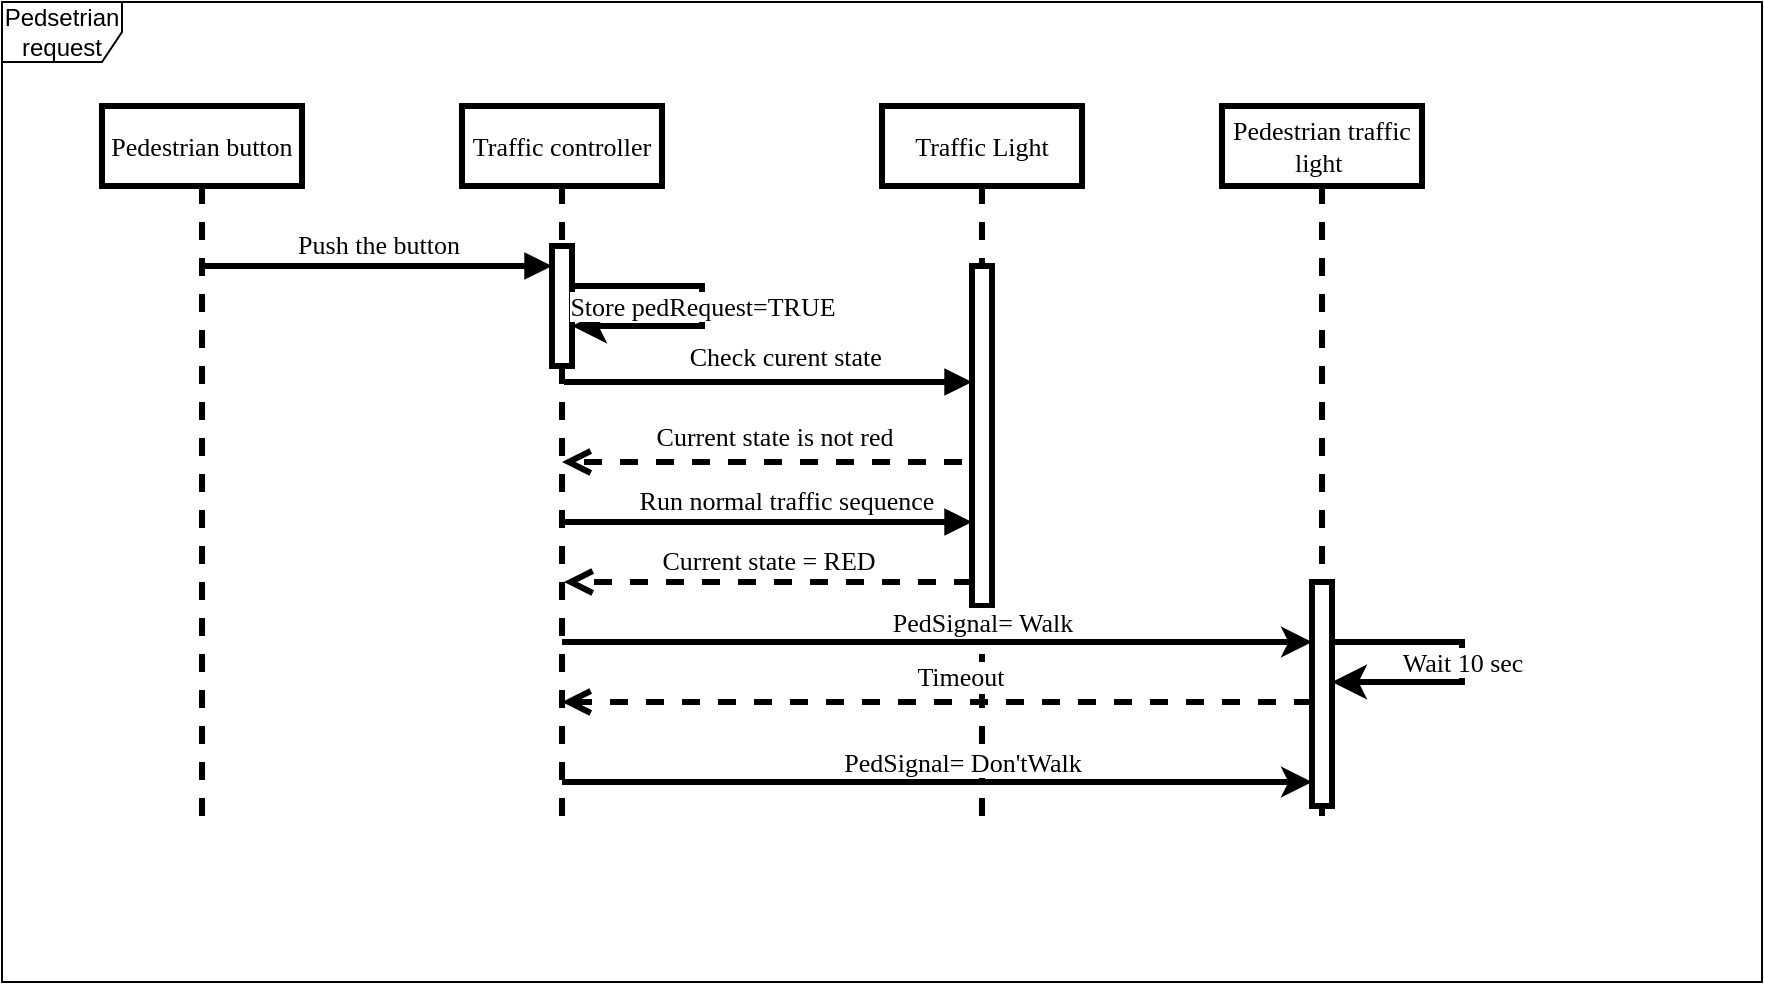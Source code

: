 <mxfile version="27.0.9">
  <diagram id="yI9ZZASbAn16jp6NPaLR" name="Page-1">
    <mxGraphModel dx="2066" dy="1209" grid="1" gridSize="10" guides="1" tooltips="1" connect="1" arrows="1" fold="1" page="1" pageScale="1" pageWidth="850" pageHeight="1100" math="0" shadow="0">
      <root>
        <mxCell id="0" />
        <mxCell id="1" parent="0" />
        <mxCell id="lDKAaXiZkHhvnIylQJ-8-1" value="Pedestrian button" style="shape=umlLifeline;perimeter=lifelinePerimeter;whiteSpace=wrap;html=1;container=0;dropTarget=0;collapsible=0;recursiveResize=0;outlineConnect=0;portConstraint=eastwest;newEdgeStyle={&quot;edgeStyle&quot;:&quot;elbowEdgeStyle&quot;,&quot;elbow&quot;:&quot;vertical&quot;,&quot;curved&quot;:0,&quot;rounded&quot;:0};strokeWidth=3;fontFamily=Times New Roman;fontSize=13;" vertex="1" parent="1">
          <mxGeometry x="320" y="202" width="100" height="358" as="geometry" />
        </mxCell>
        <mxCell id="lDKAaXiZkHhvnIylQJ-8-2" value="Traffic controller" style="shape=umlLifeline;perimeter=lifelinePerimeter;whiteSpace=wrap;html=1;container=0;dropTarget=0;collapsible=0;recursiveResize=0;outlineConnect=0;portConstraint=eastwest;newEdgeStyle={&quot;edgeStyle&quot;:&quot;elbowEdgeStyle&quot;,&quot;elbow&quot;:&quot;vertical&quot;,&quot;curved&quot;:0,&quot;rounded&quot;:0};strokeWidth=3;fontFamily=Times New Roman;fontSize=13;" vertex="1" parent="1">
          <mxGeometry x="500" y="202" width="100" height="358" as="geometry" />
        </mxCell>
        <mxCell id="lDKAaXiZkHhvnIylQJ-8-3" value="" style="html=1;points=[];perimeter=orthogonalPerimeter;outlineConnect=0;targetShapes=umlLifeline;portConstraint=eastwest;newEdgeStyle={&quot;edgeStyle&quot;:&quot;elbowEdgeStyle&quot;,&quot;elbow&quot;:&quot;vertical&quot;,&quot;curved&quot;:0,&quot;rounded&quot;:0};strokeWidth=3;fontFamily=Times New Roman;fontSize=13;" vertex="1" parent="lDKAaXiZkHhvnIylQJ-8-2">
          <mxGeometry x="45" y="70" width="10" height="60" as="geometry" />
        </mxCell>
        <mxCell id="lDKAaXiZkHhvnIylQJ-8-21" value="" style="edgeStyle=elbowEdgeStyle;elbow=horizontal;endArrow=classic;html=1;curved=0;rounded=0;endSize=8;startSize=8;fontSize=13;fontFamily=Times New Roman;strokeWidth=3;" edge="1" parent="lDKAaXiZkHhvnIylQJ-8-2" source="lDKAaXiZkHhvnIylQJ-8-3" target="lDKAaXiZkHhvnIylQJ-8-3">
          <mxGeometry width="50" height="50" relative="1" as="geometry">
            <mxPoint x="60" y="78" as="sourcePoint" />
            <mxPoint x="130" y="118" as="targetPoint" />
            <Array as="points">
              <mxPoint x="120" y="100" />
            </Array>
          </mxGeometry>
        </mxCell>
        <mxCell id="lDKAaXiZkHhvnIylQJ-8-23" value="Store pedRequest=TRUE" style="edgeLabel;html=1;align=center;verticalAlign=middle;resizable=0;points=[];fontSize=13;fontFamily=Times New Roman;" vertex="1" connectable="0" parent="lDKAaXiZkHhvnIylQJ-8-21">
          <mxGeometry relative="1" as="geometry">
            <mxPoint as="offset" />
          </mxGeometry>
        </mxCell>
        <mxCell id="lDKAaXiZkHhvnIylQJ-8-4" value="Push the button" style="html=1;verticalAlign=bottom;endArrow=block;edgeStyle=elbowEdgeStyle;elbow=vertical;curved=0;rounded=0;strokeWidth=3;fontFamily=Times New Roman;fontSize=13;" edge="1" parent="1" source="lDKAaXiZkHhvnIylQJ-8-1" target="lDKAaXiZkHhvnIylQJ-8-3">
          <mxGeometry relative="1" as="geometry">
            <mxPoint x="375" y="282" as="sourcePoint" />
            <Array as="points">
              <mxPoint x="460" y="282" />
            </Array>
          </mxGeometry>
        </mxCell>
        <mxCell id="lDKAaXiZkHhvnIylQJ-8-5" value="Traffic Light" style="shape=umlLifeline;perimeter=lifelinePerimeter;whiteSpace=wrap;html=1;container=0;dropTarget=0;collapsible=0;recursiveResize=0;outlineConnect=0;portConstraint=eastwest;newEdgeStyle={&quot;edgeStyle&quot;:&quot;elbowEdgeStyle&quot;,&quot;elbow&quot;:&quot;vertical&quot;,&quot;curved&quot;:0,&quot;rounded&quot;:0};strokeWidth=3;fontFamily=Times New Roman;fontSize=13;" vertex="1" parent="1">
          <mxGeometry x="710" y="202" width="100" height="358" as="geometry" />
        </mxCell>
        <mxCell id="lDKAaXiZkHhvnIylQJ-8-6" value="" style="html=1;points=[];perimeter=orthogonalPerimeter;outlineConnect=0;targetShapes=umlLifeline;portConstraint=eastwest;newEdgeStyle={&quot;edgeStyle&quot;:&quot;elbowEdgeStyle&quot;,&quot;elbow&quot;:&quot;vertical&quot;,&quot;curved&quot;:0,&quot;rounded&quot;:0};strokeWidth=3;fontFamily=Times New Roman;fontSize=13;" vertex="1" parent="lDKAaXiZkHhvnIylQJ-8-5">
          <mxGeometry x="45" y="80" width="10" height="170" as="geometry" />
        </mxCell>
        <mxCell id="lDKAaXiZkHhvnIylQJ-8-7" value="Check curent state&amp;nbsp;" style="html=1;verticalAlign=bottom;endArrow=block;edgeStyle=elbowEdgeStyle;elbow=vertical;curved=0;rounded=0;strokeWidth=3;fontFamily=Times New Roman;fontSize=13;" edge="1" parent="1" source="lDKAaXiZkHhvnIylQJ-8-2">
          <mxGeometry x="0.099" y="2" relative="1" as="geometry">
            <mxPoint x="551" y="240" as="sourcePoint" />
            <Array as="points">
              <mxPoint x="599" y="340" />
              <mxPoint x="819" y="280" />
            </Array>
            <mxPoint x="755" y="340" as="targetPoint" />
            <mxPoint as="offset" />
          </mxGeometry>
        </mxCell>
        <mxCell id="lDKAaXiZkHhvnIylQJ-8-8" value="Current state = RED" style="html=1;verticalAlign=bottom;endArrow=open;dashed=1;endSize=8;edgeStyle=elbowEdgeStyle;elbow=vertical;curved=0;rounded=0;strokeWidth=3;fontFamily=Times New Roman;fontSize=13;" edge="1" parent="1" source="lDKAaXiZkHhvnIylQJ-8-6" target="lDKAaXiZkHhvnIylQJ-8-2">
          <mxGeometry relative="1" as="geometry">
            <mxPoint x="570" y="440" as="targetPoint" />
            <Array as="points">
              <mxPoint x="665" y="440" />
            </Array>
            <mxPoint x="740" y="440" as="sourcePoint" />
          </mxGeometry>
        </mxCell>
        <mxCell id="lDKAaXiZkHhvnIylQJ-8-9" value="Pedestrian traffic light&amp;nbsp;" style="shape=umlLifeline;perimeter=lifelinePerimeter;whiteSpace=wrap;html=1;container=0;dropTarget=0;collapsible=0;recursiveResize=0;outlineConnect=0;portConstraint=eastwest;newEdgeStyle={&quot;edgeStyle&quot;:&quot;elbowEdgeStyle&quot;,&quot;elbow&quot;:&quot;vertical&quot;,&quot;curved&quot;:0,&quot;rounded&quot;:0};strokeWidth=3;fontFamily=Times New Roman;fontSize=13;" vertex="1" parent="1">
          <mxGeometry x="880" y="202" width="100" height="358" as="geometry" />
        </mxCell>
        <mxCell id="lDKAaXiZkHhvnIylQJ-8-10" value="" style="html=1;points=[];perimeter=orthogonalPerimeter;outlineConnect=0;targetShapes=umlLifeline;portConstraint=eastwest;newEdgeStyle={&quot;edgeStyle&quot;:&quot;elbowEdgeStyle&quot;,&quot;elbow&quot;:&quot;vertical&quot;,&quot;curved&quot;:0,&quot;rounded&quot;:0};strokeWidth=3;fontFamily=Times New Roman;fontSize=13;" vertex="1" parent="lDKAaXiZkHhvnIylQJ-8-9">
          <mxGeometry x="45" y="238" width="10" height="112" as="geometry" />
        </mxCell>
        <mxCell id="lDKAaXiZkHhvnIylQJ-8-11" value="Run normal traffic sequence" style="html=1;verticalAlign=bottom;endArrow=block;edgeStyle=elbowEdgeStyle;elbow=vertical;curved=0;rounded=0;strokeWidth=3;fontFamily=Times New Roman;fontSize=13;" edge="1" parent="1" target="lDKAaXiZkHhvnIylQJ-8-6">
          <mxGeometry x="0.089" relative="1" as="geometry">
            <mxPoint x="551" y="410" as="sourcePoint" />
            <Array as="points">
              <mxPoint x="630" y="410" />
              <mxPoint x="810" y="490" />
              <mxPoint x="638" y="390" />
            </Array>
            <mxPoint x="750" y="410" as="targetPoint" />
            <mxPoint as="offset" />
          </mxGeometry>
        </mxCell>
        <mxCell id="lDKAaXiZkHhvnIylQJ-8-12" value="Current state is not red" style="html=1;verticalAlign=bottom;endArrow=open;dashed=1;endSize=8;edgeStyle=elbowEdgeStyle;elbow=vertical;curved=0;rounded=0;strokeWidth=3;fontFamily=Times New Roman;fontSize=13;" edge="1" parent="1">
          <mxGeometry x="-0.059" y="-2" relative="1" as="geometry">
            <mxPoint x="550" y="380" as="targetPoint" />
            <Array as="points">
              <mxPoint x="660" y="380" />
            </Array>
            <mxPoint x="750" y="380" as="sourcePoint" />
            <mxPoint as="offset" />
          </mxGeometry>
        </mxCell>
        <mxCell id="lDKAaXiZkHhvnIylQJ-8-17" value="" style="endArrow=classic;html=1;rounded=0;fontFamily=Times New Roman;fontSize=13;strokeWidth=3;" edge="1" parent="1">
          <mxGeometry width="50" height="50" relative="1" as="geometry">
            <mxPoint x="550" y="470" as="sourcePoint" />
            <mxPoint x="925" y="470" as="targetPoint" />
          </mxGeometry>
        </mxCell>
        <mxCell id="lDKAaXiZkHhvnIylQJ-8-18" value="PedSignal= Walk" style="edgeLabel;html=1;align=center;verticalAlign=middle;resizable=0;points=[];fontFamily=Times New Roman;fontSize=13;" vertex="1" connectable="0" parent="lDKAaXiZkHhvnIylQJ-8-17">
          <mxGeometry x="0.009" y="1" relative="1" as="geometry">
            <mxPoint x="21" y="-9" as="offset" />
          </mxGeometry>
        </mxCell>
        <mxCell id="lDKAaXiZkHhvnIylQJ-8-24" value="" style="edgeStyle=elbowEdgeStyle;elbow=horizontal;endArrow=classic;html=1;curved=0;rounded=0;endSize=8;startSize=8;fontSize=13;fontFamily=Times New Roman;strokeWidth=3;" edge="1" parent="1">
          <mxGeometry width="50" height="50" relative="1" as="geometry">
            <mxPoint x="935" y="470" as="sourcePoint" />
            <mxPoint x="935" y="490" as="targetPoint" />
            <Array as="points">
              <mxPoint x="1000" y="480" />
            </Array>
          </mxGeometry>
        </mxCell>
        <mxCell id="lDKAaXiZkHhvnIylQJ-8-25" value="Wait 10 sec" style="edgeLabel;html=1;align=center;verticalAlign=middle;resizable=0;points=[];fontSize=13;fontFamily=Times New Roman;" vertex="1" connectable="0" parent="lDKAaXiZkHhvnIylQJ-8-24">
          <mxGeometry relative="1" as="geometry">
            <mxPoint as="offset" />
          </mxGeometry>
        </mxCell>
        <mxCell id="lDKAaXiZkHhvnIylQJ-8-26" value="Timeout" style="html=1;verticalAlign=bottom;endArrow=open;dashed=1;endSize=8;edgeStyle=elbowEdgeStyle;elbow=vertical;curved=0;rounded=0;strokeWidth=3;fontFamily=Times New Roman;fontSize=13;" edge="1" parent="1">
          <mxGeometry x="-0.059" y="-2" relative="1" as="geometry">
            <mxPoint x="550" y="500" as="targetPoint" />
            <Array as="points">
              <mxPoint x="600" y="500" />
            </Array>
            <mxPoint x="925" y="500" as="sourcePoint" />
            <mxPoint as="offset" />
          </mxGeometry>
        </mxCell>
        <mxCell id="lDKAaXiZkHhvnIylQJ-8-27" value="" style="endArrow=classic;html=1;rounded=0;fontFamily=Times New Roman;fontSize=13;strokeWidth=3;" edge="1" parent="1">
          <mxGeometry width="50" height="50" relative="1" as="geometry">
            <mxPoint x="550" y="540" as="sourcePoint" />
            <mxPoint x="925" y="540" as="targetPoint" />
          </mxGeometry>
        </mxCell>
        <mxCell id="lDKAaXiZkHhvnIylQJ-8-28" value="PedSignal= Don&#39;tWalk" style="edgeLabel;html=1;align=center;verticalAlign=middle;resizable=0;points=[];fontFamily=Times New Roman;fontSize=13;" vertex="1" connectable="0" parent="lDKAaXiZkHhvnIylQJ-8-27">
          <mxGeometry x="0.009" y="1" relative="1" as="geometry">
            <mxPoint x="11" y="-9" as="offset" />
          </mxGeometry>
        </mxCell>
        <mxCell id="lDKAaXiZkHhvnIylQJ-8-30" value="Pedsetrian request" style="shape=umlFrame;whiteSpace=wrap;html=1;pointerEvents=0;" vertex="1" parent="1">
          <mxGeometry x="270" y="150" width="880" height="490" as="geometry" />
        </mxCell>
      </root>
    </mxGraphModel>
  </diagram>
</mxfile>
